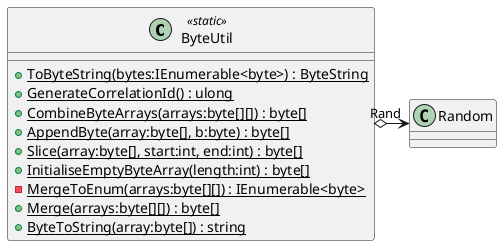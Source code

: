 @startuml
class ByteUtil <<static>> {
    + {static} ToByteString(bytes:IEnumerable<byte>) : ByteString
    + {static} GenerateCorrelationId() : ulong
    + {static} CombineByteArrays(arrays:byte[][]) : byte[]
    + {static} AppendByte(array:byte[], b:byte) : byte[]
    + {static} Slice(array:byte[], start:int, end:int) : byte[]
    + {static} InitialiseEmptyByteArray(length:int) : byte[]
    - {static} MergeToEnum(arrays:byte[][]) : IEnumerable<byte>
    + {static} Merge(arrays:byte[][]) : byte[]
    + {static} ByteToString(array:byte[]) : string
}
ByteUtil o-> "Rand" Random
@enduml
